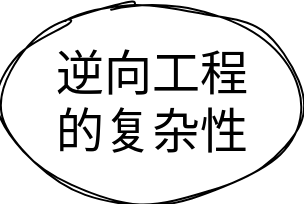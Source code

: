 <mxfile version="22.1.18" type="github">
  <diagram name="第 1 页" id="drF_sHXa2TupYLhnqfMF">
    <mxGraphModel dx="1242" dy="785" grid="1" gridSize="10" guides="1" tooltips="1" connect="1" arrows="1" fold="1" page="1" pageScale="1" pageWidth="827" pageHeight="1169" math="0" shadow="0">
      <root>
        <mxCell id="0" />
        <mxCell id="1" parent="0" />
        <mxCell id="DvmmfAf9E5kGrFGwQz9Y-1" value="&lt;font style=&quot;font-size: 24px;&quot;&gt;逆向工程&lt;br&gt;的复杂性&lt;/font&gt;" style="ellipse;whiteSpace=wrap;html=1;sketch=1;curveFitting=1;jiggle=2;" vertex="1" parent="1">
          <mxGeometry x="40" y="230" width="150" height="100" as="geometry" />
        </mxCell>
      </root>
    </mxGraphModel>
  </diagram>
</mxfile>
